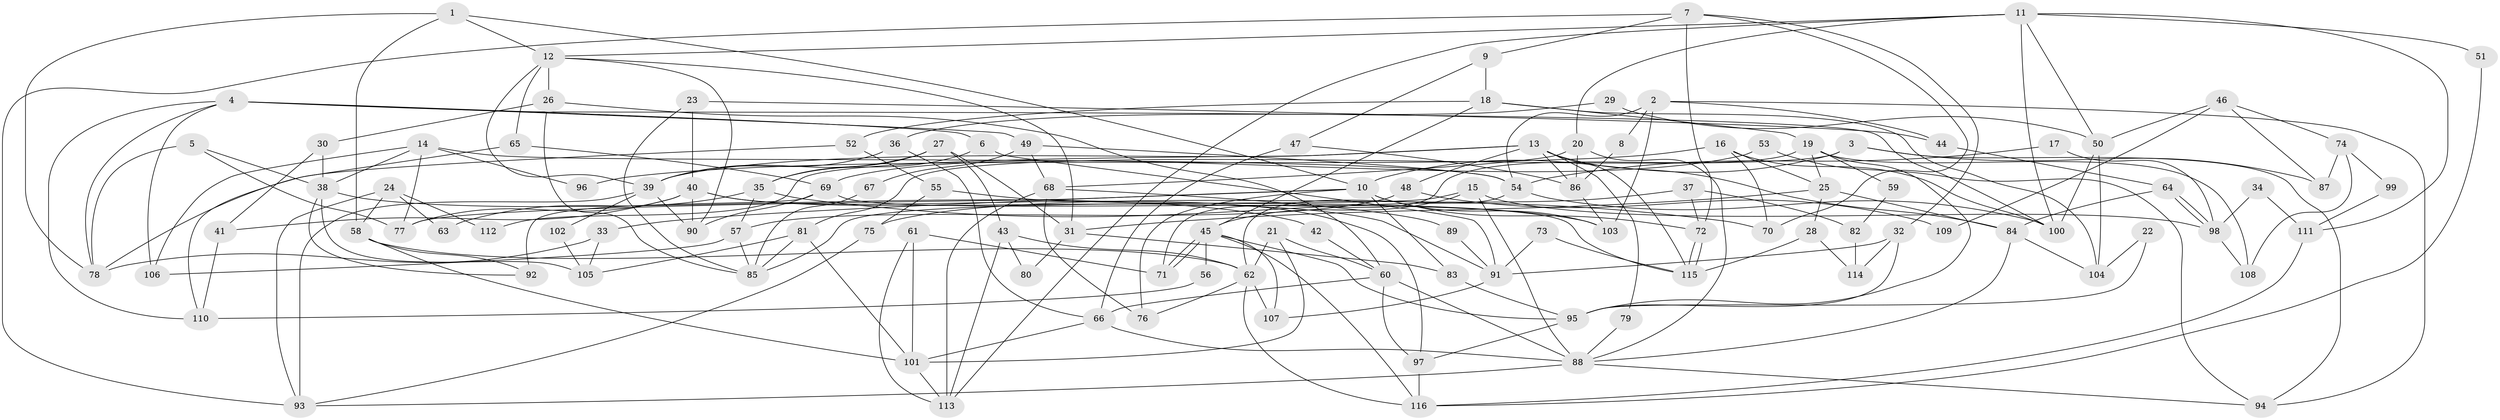// coarse degree distribution, {6: 0.08695652173913043, 2: 0.2608695652173913, 5: 0.13043478260869565, 10: 0.06521739130434782, 3: 0.15217391304347827, 9: 0.043478260869565216, 4: 0.15217391304347827, 14: 0.021739130434782608, 11: 0.021739130434782608, 7: 0.021739130434782608, 13: 0.021739130434782608, 12: 0.021739130434782608}
// Generated by graph-tools (version 1.1) at 2025/53/03/04/25 21:53:52]
// undirected, 116 vertices, 232 edges
graph export_dot {
graph [start="1"]
  node [color=gray90,style=filled];
  1;
  2;
  3;
  4;
  5;
  6;
  7;
  8;
  9;
  10;
  11;
  12;
  13;
  14;
  15;
  16;
  17;
  18;
  19;
  20;
  21;
  22;
  23;
  24;
  25;
  26;
  27;
  28;
  29;
  30;
  31;
  32;
  33;
  34;
  35;
  36;
  37;
  38;
  39;
  40;
  41;
  42;
  43;
  44;
  45;
  46;
  47;
  48;
  49;
  50;
  51;
  52;
  53;
  54;
  55;
  56;
  57;
  58;
  59;
  60;
  61;
  62;
  63;
  64;
  65;
  66;
  67;
  68;
  69;
  70;
  71;
  72;
  73;
  74;
  75;
  76;
  77;
  78;
  79;
  80;
  81;
  82;
  83;
  84;
  85;
  86;
  87;
  88;
  89;
  90;
  91;
  92;
  93;
  94;
  95;
  96;
  97;
  98;
  99;
  100;
  101;
  102;
  103;
  104;
  105;
  106;
  107;
  108;
  109;
  110;
  111;
  112;
  113;
  114;
  115;
  116;
  1 -- 12;
  1 -- 58;
  1 -- 10;
  1 -- 78;
  2 -- 103;
  2 -- 44;
  2 -- 8;
  2 -- 54;
  2 -- 94;
  3 -- 10;
  3 -- 94;
  3 -- 81;
  3 -- 87;
  4 -- 106;
  4 -- 49;
  4 -- 6;
  4 -- 78;
  4 -- 100;
  4 -- 110;
  5 -- 78;
  5 -- 38;
  5 -- 77;
  6 -- 91;
  6 -- 35;
  7 -- 72;
  7 -- 70;
  7 -- 9;
  7 -- 32;
  7 -- 93;
  8 -- 86;
  9 -- 18;
  9 -- 47;
  10 -- 76;
  10 -- 33;
  10 -- 72;
  10 -- 77;
  10 -- 83;
  10 -- 103;
  11 -- 100;
  11 -- 12;
  11 -- 20;
  11 -- 50;
  11 -- 51;
  11 -- 111;
  11 -- 113;
  12 -- 90;
  12 -- 26;
  12 -- 31;
  12 -- 39;
  12 -- 65;
  13 -- 39;
  13 -- 86;
  13 -- 48;
  13 -- 79;
  13 -- 84;
  13 -- 112;
  13 -- 115;
  14 -- 54;
  14 -- 77;
  14 -- 38;
  14 -- 96;
  14 -- 106;
  15 -- 45;
  15 -- 88;
  15 -- 85;
  15 -- 98;
  16 -- 100;
  16 -- 25;
  16 -- 70;
  16 -- 96;
  17 -- 54;
  17 -- 98;
  18 -- 104;
  18 -- 19;
  18 -- 45;
  18 -- 52;
  19 -- 95;
  19 -- 71;
  19 -- 25;
  19 -- 59;
  19 -- 108;
  20 -- 88;
  20 -- 68;
  20 -- 86;
  21 -- 60;
  21 -- 101;
  21 -- 62;
  22 -- 104;
  22 -- 95;
  23 -- 85;
  23 -- 40;
  23 -- 44;
  24 -- 93;
  24 -- 58;
  24 -- 63;
  24 -- 112;
  25 -- 31;
  25 -- 28;
  25 -- 84;
  26 -- 85;
  26 -- 30;
  26 -- 60;
  27 -- 39;
  27 -- 31;
  27 -- 35;
  27 -- 43;
  28 -- 115;
  28 -- 114;
  29 -- 36;
  29 -- 50;
  30 -- 41;
  30 -- 38;
  31 -- 83;
  31 -- 80;
  32 -- 91;
  32 -- 95;
  32 -- 114;
  33 -- 78;
  33 -- 105;
  34 -- 111;
  34 -- 98;
  35 -- 57;
  35 -- 63;
  35 -- 70;
  36 -- 66;
  36 -- 39;
  37 -- 72;
  37 -- 75;
  37 -- 82;
  38 -- 105;
  38 -- 42;
  38 -- 92;
  39 -- 93;
  39 -- 90;
  39 -- 102;
  40 -- 77;
  40 -- 97;
  40 -- 41;
  40 -- 90;
  40 -- 91;
  41 -- 110;
  42 -- 60;
  43 -- 62;
  43 -- 80;
  43 -- 113;
  44 -- 64;
  45 -- 71;
  45 -- 71;
  45 -- 56;
  45 -- 95;
  45 -- 107;
  45 -- 116;
  46 -- 50;
  46 -- 87;
  46 -- 74;
  46 -- 109;
  47 -- 66;
  47 -- 86;
  48 -- 57;
  48 -- 109;
  49 -- 68;
  49 -- 54;
  49 -- 67;
  50 -- 100;
  50 -- 104;
  51 -- 116;
  52 -- 78;
  52 -- 55;
  53 -- 69;
  53 -- 94;
  54 -- 62;
  54 -- 100;
  55 -- 103;
  55 -- 75;
  56 -- 110;
  57 -- 85;
  57 -- 106;
  58 -- 92;
  58 -- 62;
  58 -- 101;
  59 -- 82;
  60 -- 66;
  60 -- 88;
  60 -- 97;
  61 -- 101;
  61 -- 113;
  61 -- 71;
  62 -- 116;
  62 -- 76;
  62 -- 107;
  64 -- 84;
  64 -- 98;
  64 -- 98;
  65 -- 69;
  65 -- 110;
  66 -- 88;
  66 -- 101;
  67 -- 85;
  68 -- 113;
  68 -- 76;
  68 -- 89;
  69 -- 115;
  69 -- 90;
  69 -- 92;
  72 -- 115;
  72 -- 115;
  73 -- 91;
  73 -- 115;
  74 -- 108;
  74 -- 87;
  74 -- 99;
  75 -- 93;
  79 -- 88;
  81 -- 101;
  81 -- 85;
  81 -- 105;
  82 -- 114;
  83 -- 95;
  84 -- 88;
  84 -- 104;
  86 -- 103;
  88 -- 93;
  88 -- 94;
  89 -- 91;
  91 -- 107;
  95 -- 97;
  97 -- 116;
  98 -- 108;
  99 -- 111;
  101 -- 113;
  102 -- 105;
  111 -- 116;
}
